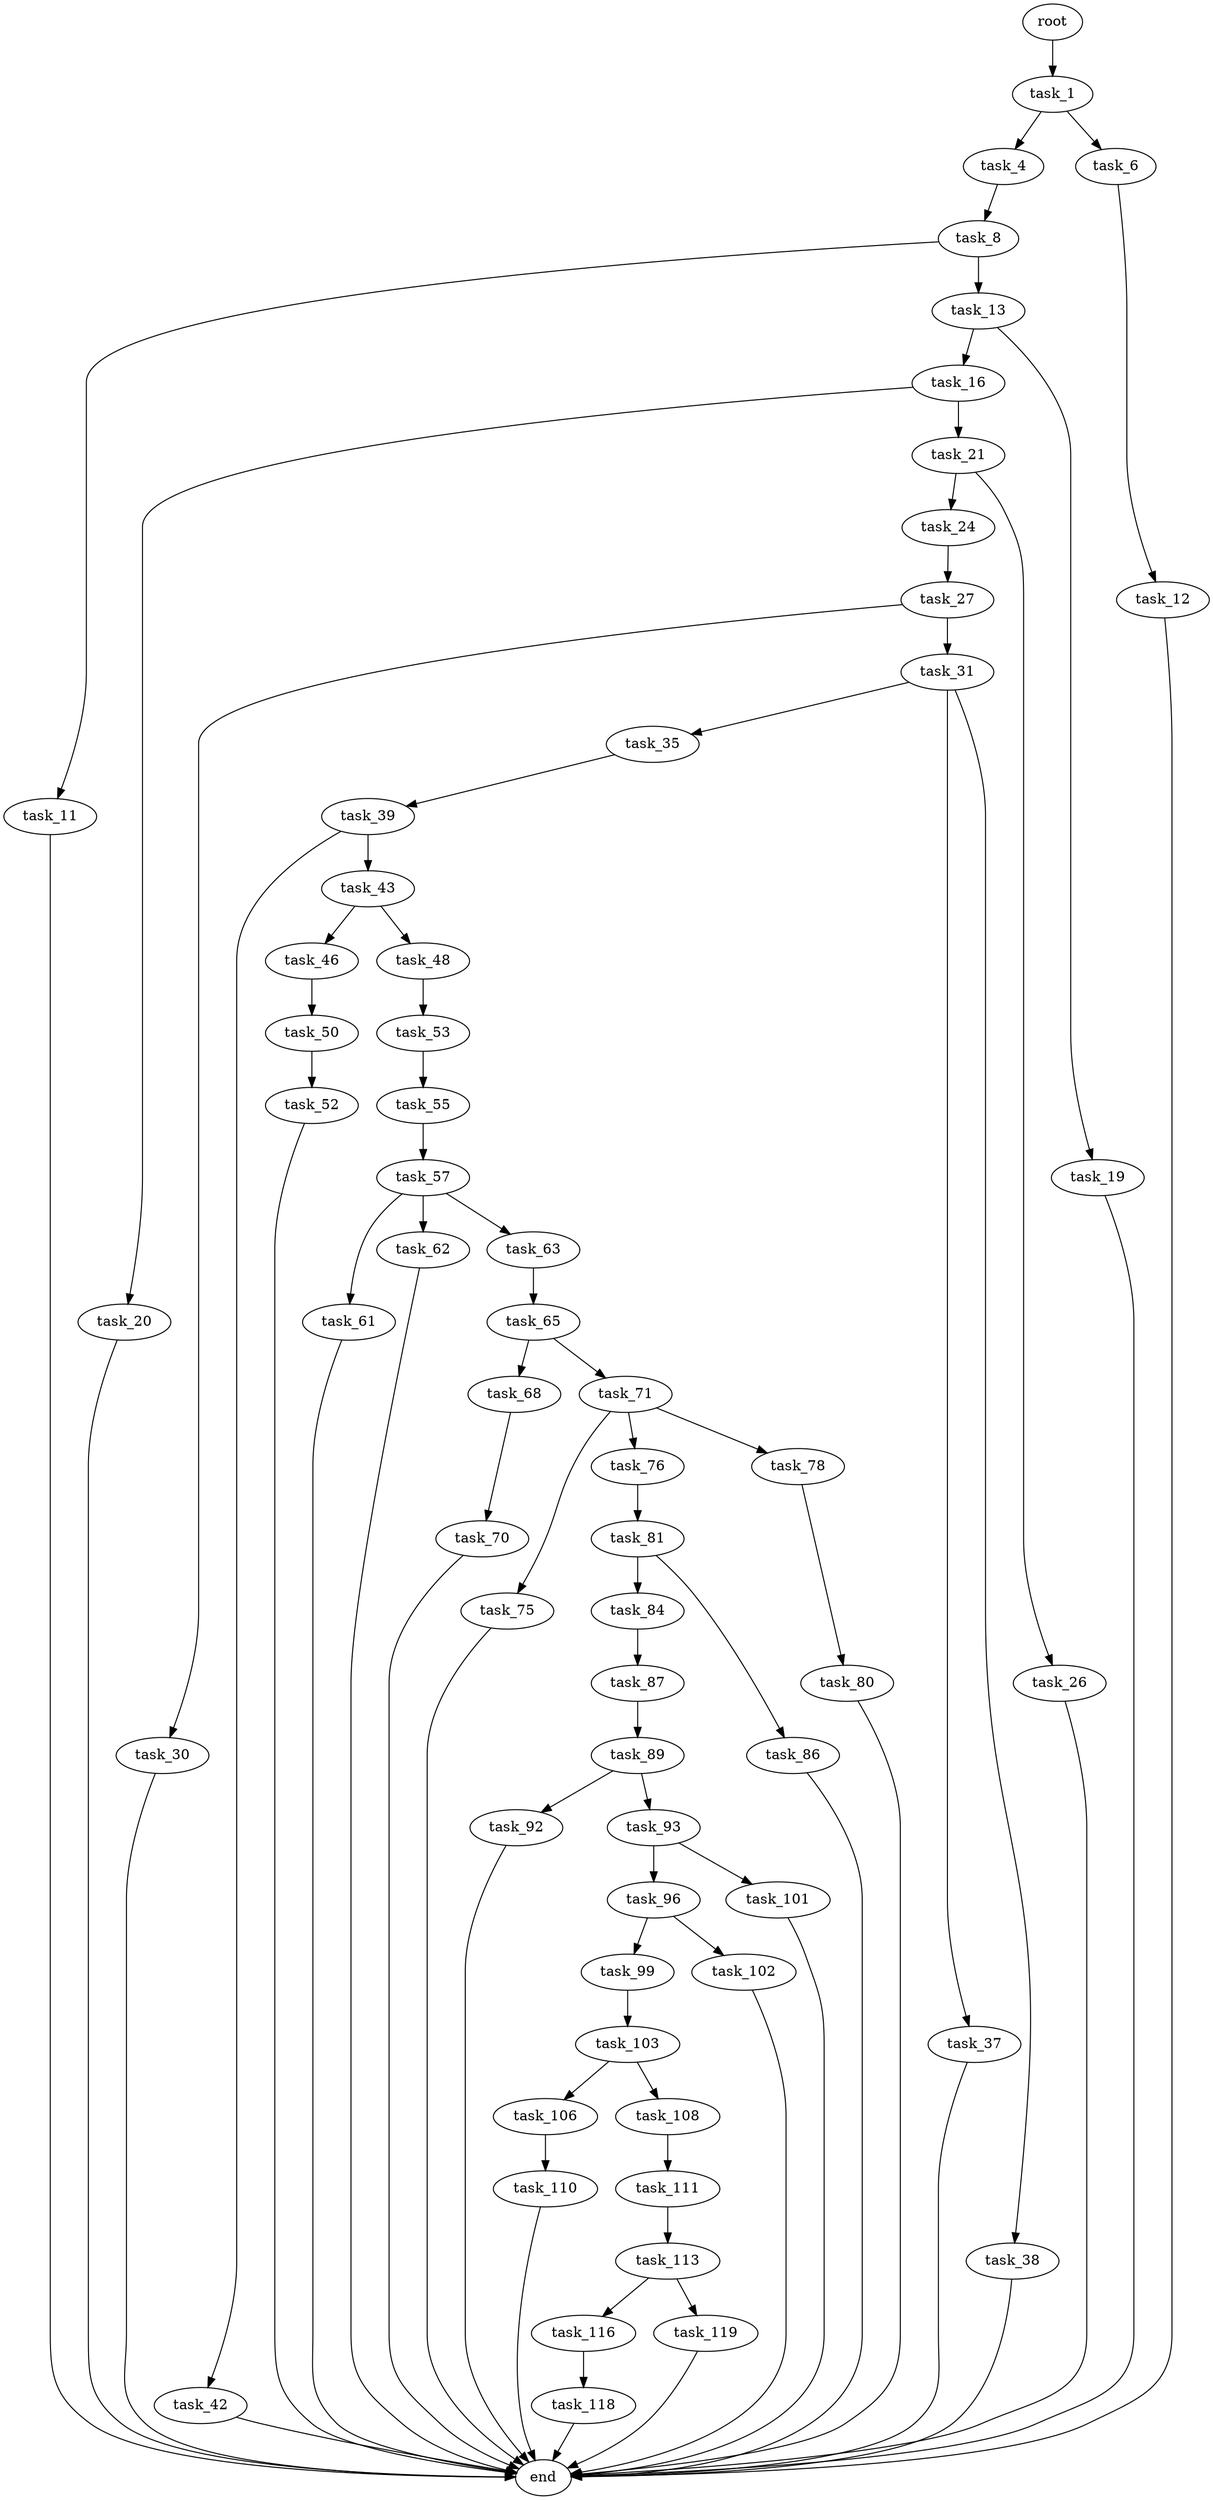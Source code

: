 digraph G {
  root [size="0.000000"];
  task_1 [size="413722381109.000000"];
  task_4 [size="231928233984.000000"];
  task_6 [size="782757789696.000000"];
  task_8 [size="784248135.000000"];
  task_12 [size="549755813888.000000"];
  task_11 [size="134217728000.000000"];
  task_13 [size="8589934592.000000"];
  end [size="0.000000"];
  task_16 [size="56149260408.000000"];
  task_19 [size="134217728000.000000"];
  task_20 [size="4484351248.000000"];
  task_21 [size="68719476736.000000"];
  task_24 [size="15982832252.000000"];
  task_26 [size="28991029248.000000"];
  task_27 [size="189867560592.000000"];
  task_30 [size="308845848537.000000"];
  task_31 [size="1093169991730.000000"];
  task_35 [size="28991029248.000000"];
  task_37 [size="46900980112.000000"];
  task_38 [size="346452070685.000000"];
  task_39 [size="28991029248.000000"];
  task_42 [size="84767948367.000000"];
  task_43 [size="231928233984.000000"];
  task_46 [size="1569860592.000000"];
  task_48 [size="813905068133.000000"];
  task_50 [size="85254825124.000000"];
  task_53 [size="68719476736.000000"];
  task_52 [size="857825624.000000"];
  task_55 [size="782757789696.000000"];
  task_57 [size="1073741824000.000000"];
  task_61 [size="667642824686.000000"];
  task_62 [size="1073741824000.000000"];
  task_63 [size="5085658621.000000"];
  task_65 [size="43818838222.000000"];
  task_68 [size="83815484015.000000"];
  task_71 [size="255297977740.000000"];
  task_70 [size="20506873219.000000"];
  task_75 [size="326611428249.000000"];
  task_76 [size="5839652390.000000"];
  task_78 [size="5848854064.000000"];
  task_81 [size="231928233984.000000"];
  task_80 [size="8589934592.000000"];
  task_84 [size="28991029248.000000"];
  task_86 [size="164551180538.000000"];
  task_87 [size="368293445632.000000"];
  task_89 [size="19616477888.000000"];
  task_92 [size="39880629941.000000"];
  task_93 [size="153958291476.000000"];
  task_96 [size="782757789696.000000"];
  task_101 [size="28090322014.000000"];
  task_99 [size="549755813888.000000"];
  task_102 [size="73083396564.000000"];
  task_103 [size="1207703615.000000"];
  task_106 [size="8589934592.000000"];
  task_108 [size="98527508726.000000"];
  task_110 [size="111002603968.000000"];
  task_111 [size="8589934592.000000"];
  task_113 [size="15028283342.000000"];
  task_116 [size="549755813888.000000"];
  task_119 [size="675604642.000000"];
  task_118 [size="1035425123619.000000"];

  root -> task_1 [size="1.000000"];
  task_1 -> task_4 [size="411041792.000000"];
  task_1 -> task_6 [size="411041792.000000"];
  task_4 -> task_8 [size="301989888.000000"];
  task_6 -> task_12 [size="679477248.000000"];
  task_8 -> task_11 [size="75497472.000000"];
  task_8 -> task_13 [size="75497472.000000"];
  task_12 -> end [size="1.000000"];
  task_11 -> end [size="1.000000"];
  task_13 -> task_16 [size="33554432.000000"];
  task_13 -> task_19 [size="33554432.000000"];
  task_16 -> task_20 [size="134217728.000000"];
  task_16 -> task_21 [size="134217728.000000"];
  task_19 -> end [size="1.000000"];
  task_20 -> end [size="1.000000"];
  task_21 -> task_24 [size="134217728.000000"];
  task_21 -> task_26 [size="134217728.000000"];
  task_24 -> task_27 [size="301989888.000000"];
  task_26 -> end [size="1.000000"];
  task_27 -> task_30 [size="134217728.000000"];
  task_27 -> task_31 [size="134217728.000000"];
  task_30 -> end [size="1.000000"];
  task_31 -> task_35 [size="679477248.000000"];
  task_31 -> task_37 [size="679477248.000000"];
  task_31 -> task_38 [size="679477248.000000"];
  task_35 -> task_39 [size="75497472.000000"];
  task_37 -> end [size="1.000000"];
  task_38 -> end [size="1.000000"];
  task_39 -> task_42 [size="75497472.000000"];
  task_39 -> task_43 [size="75497472.000000"];
  task_42 -> end [size="1.000000"];
  task_43 -> task_46 [size="301989888.000000"];
  task_43 -> task_48 [size="301989888.000000"];
  task_46 -> task_50 [size="33554432.000000"];
  task_48 -> task_53 [size="679477248.000000"];
  task_50 -> task_52 [size="75497472.000000"];
  task_53 -> task_55 [size="134217728.000000"];
  task_52 -> end [size="1.000000"];
  task_55 -> task_57 [size="679477248.000000"];
  task_57 -> task_61 [size="838860800.000000"];
  task_57 -> task_62 [size="838860800.000000"];
  task_57 -> task_63 [size="838860800.000000"];
  task_61 -> end [size="1.000000"];
  task_62 -> end [size="1.000000"];
  task_63 -> task_65 [size="134217728.000000"];
  task_65 -> task_68 [size="33554432.000000"];
  task_65 -> task_71 [size="33554432.000000"];
  task_68 -> task_70 [size="75497472.000000"];
  task_71 -> task_75 [size="411041792.000000"];
  task_71 -> task_76 [size="411041792.000000"];
  task_71 -> task_78 [size="411041792.000000"];
  task_70 -> end [size="1.000000"];
  task_75 -> end [size="1.000000"];
  task_76 -> task_81 [size="209715200.000000"];
  task_78 -> task_80 [size="134217728.000000"];
  task_81 -> task_84 [size="301989888.000000"];
  task_81 -> task_86 [size="301989888.000000"];
  task_80 -> end [size="1.000000"];
  task_84 -> task_87 [size="75497472.000000"];
  task_86 -> end [size="1.000000"];
  task_87 -> task_89 [size="411041792.000000"];
  task_89 -> task_92 [size="411041792.000000"];
  task_89 -> task_93 [size="411041792.000000"];
  task_92 -> end [size="1.000000"];
  task_93 -> task_96 [size="134217728.000000"];
  task_93 -> task_101 [size="134217728.000000"];
  task_96 -> task_99 [size="679477248.000000"];
  task_96 -> task_102 [size="679477248.000000"];
  task_101 -> end [size="1.000000"];
  task_99 -> task_103 [size="536870912.000000"];
  task_102 -> end [size="1.000000"];
  task_103 -> task_106 [size="33554432.000000"];
  task_103 -> task_108 [size="33554432.000000"];
  task_106 -> task_110 [size="33554432.000000"];
  task_108 -> task_111 [size="301989888.000000"];
  task_110 -> end [size="1.000000"];
  task_111 -> task_113 [size="33554432.000000"];
  task_113 -> task_116 [size="301989888.000000"];
  task_113 -> task_119 [size="301989888.000000"];
  task_116 -> task_118 [size="536870912.000000"];
  task_119 -> end [size="1.000000"];
  task_118 -> end [size="1.000000"];
}
